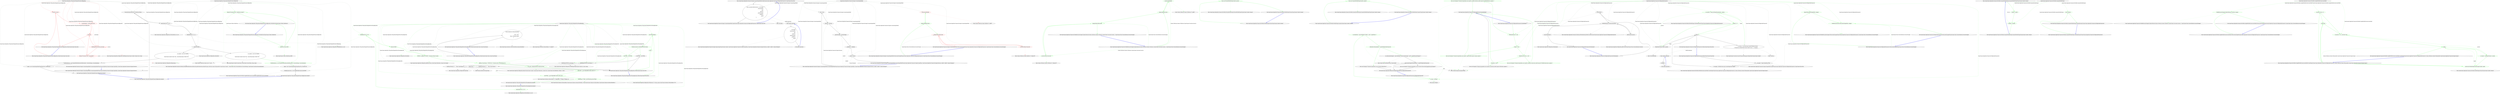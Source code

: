 digraph  {
n25 [label="QuantConnect.Algorithm.CSharp.BasicTemplateFrameworkAlgorithm", span=""];
n0 [label="Entry QuantConnect.Algorithm.CSharp.BasicTemplateFrameworkAlgorithm.Initialize()", span="34-34", cluster="QuantConnect.Algorithm.CSharp.BasicTemplateFrameworkAlgorithm.Initialize()"];
n1 [label="UniverseSettings.Resolution = Resolution.Minute", span="37-37", cluster="QuantConnect.Algorithm.CSharp.BasicTemplateFrameworkAlgorithm.Initialize()"];
n2 [label="SetStartDate(2013, 10, 07)", span="39-39", cluster="QuantConnect.Algorithm.CSharp.BasicTemplateFrameworkAlgorithm.Initialize()"];
n3 [label="SetEndDate(2013, 10, 11)", span="40-40", cluster="QuantConnect.Algorithm.CSharp.BasicTemplateFrameworkAlgorithm.Initialize()"];
n9 [label="Entry QuantConnect.Algorithm.QCAlgorithm.SetStartDate(int, int, int)", span="1093-1093", cluster="QuantConnect.Algorithm.QCAlgorithm.SetStartDate(int, int, int)"];
n4 [label="SetCash(100000)", span="41-41", cluster="QuantConnect.Algorithm.CSharp.BasicTemplateFrameworkAlgorithm.Initialize()"];
n10 [label="Entry QuantConnect.Algorithm.QCAlgorithm.SetEndDate(int, int, int)", span="1118-1118", cluster="QuantConnect.Algorithm.QCAlgorithm.SetEndDate(int, int, int)"];
n5 [label="var symbols = new List<Symbol>\r\n            {\r\n                QuantConnect.Symbol.Create(''SPY'', SecurityType.Equity, Market.USA)\r\n            }", span="47-50", cluster="QuantConnect.Algorithm.CSharp.BasicTemplateFrameworkAlgorithm.Initialize()"];
n11 [label="Entry QuantConnect.Algorithm.QCAlgorithm.SetCash(int)", span="1042-1042", cluster="QuantConnect.Algorithm.QCAlgorithm.SetCash(int)"];
n6 [label="PortfolioSelection = new ManualPortfolioSelectionModel(symbols, UniverseSettings, SecurityInitializer)", span="52-52", cluster="QuantConnect.Algorithm.CSharp.BasicTemplateFrameworkAlgorithm.Initialize()"];
n12 [label="Entry System.Collections.Generic.List<T>.List()", span="0-0", cluster="System.Collections.Generic.List<T>.List()"];
n13 [label="Entry QuantConnect.Symbol.Create(string, QuantConnect.SecurityType, string, string)", span="45-45", cluster="QuantConnect.Symbol.Create(string, QuantConnect.SecurityType, string, string)"];
n7 [label="Signal = new ConstantSignalModel(SignalType.Price, Direction.Up)", span="53-53", cluster="QuantConnect.Algorithm.CSharp.BasicTemplateFrameworkAlgorithm.Initialize()"];
n14 [label="Entry QuantConnect.Algorithm.Framework.Selection.ManualPortfolioSelectionModel.ManualPortfolioSelectionModel(System.Collections.Generic.IEnumerable<QuantConnect.Symbol>, QuantConnect.Data.UniverseSelection.UniverseSettings, QuantConnect.Securities.ISecurityInitializer)", span="50-50", cluster="QuantConnect.Algorithm.Framework.Selection.ManualPortfolioSelectionModel.ManualPortfolioSelectionModel(System.Collections.Generic.IEnumerable<QuantConnect.Symbol>, QuantConnect.Data.UniverseSelection.UniverseSettings, QuantConnect.Securities.ISecurityInitializer)"];
n8 [label="Exit QuantConnect.Algorithm.CSharp.BasicTemplateFrameworkAlgorithm.Initialize()", span="34-34", cluster="QuantConnect.Algorithm.CSharp.BasicTemplateFrameworkAlgorithm.Initialize()"];
n15 [label="Entry QuantConnect.Algorithm.Framework.Signals.ConstantSignalModel.ConstantSignalModel(QuantConnect.Algorithm.Framework.Signals.SignalType, QuantConnect.Algorithm.Framework.Signals.Direction)", span="41-41", cluster="QuantConnect.Algorithm.Framework.Signals.ConstantSignalModel.ConstantSignalModel(QuantConnect.Algorithm.Framework.Signals.SignalType, QuantConnect.Algorithm.Framework.Signals.Direction)"];
n16 [label="Entry QuantConnect.Algorithm.CSharp.BasicTemplateFrameworkAlgorithm.OnData(QuantConnect.Data.Slice)", span="60-60", cluster="QuantConnect.Algorithm.CSharp.BasicTemplateFrameworkAlgorithm.OnData(QuantConnect.Data.Slice)"];
n17 [label="!Portfolio.Invested", span="62-62", cluster="QuantConnect.Algorithm.CSharp.BasicTemplateFrameworkAlgorithm.OnData(QuantConnect.Data.Slice)", color=red, community=0];
n18 [label="var percentage = 1m/Securities.Count", span="64-64", cluster="QuantConnect.Algorithm.CSharp.BasicTemplateFrameworkAlgorithm.OnData(QuantConnect.Data.Slice)", color=red, community=0];
n22 [label="Exit QuantConnect.Algorithm.CSharp.BasicTemplateFrameworkAlgorithm.OnData(QuantConnect.Data.Slice)", span="60-60", cluster="QuantConnect.Algorithm.CSharp.BasicTemplateFrameworkAlgorithm.OnData(QuantConnect.Data.Slice)"];
n19 [label=Securities, span="65-65", cluster="QuantConnect.Algorithm.CSharp.BasicTemplateFrameworkAlgorithm.OnData(QuantConnect.Data.Slice)", color=red, community=0];
n20 [label="SetHoldings(security.Key, percentage)", span="67-67", cluster="QuantConnect.Algorithm.CSharp.BasicTemplateFrameworkAlgorithm.OnData(QuantConnect.Data.Slice)", color=red, community=0];
n21 [label="Debug($''Purchased Stock: {security.Key}'')", span="68-68", cluster="QuantConnect.Algorithm.CSharp.BasicTemplateFrameworkAlgorithm.OnData(QuantConnect.Data.Slice)", color=red, community=0];
n23 [label="Entry QuantConnect.Algorithm.QCAlgorithm.SetHoldings(QuantConnect.Symbol, decimal, bool, string)", span="876-876", cluster="QuantConnect.Algorithm.QCAlgorithm.SetHoldings(QuantConnect.Symbol, decimal, bool, string)"];
n24 [label="Entry QuantConnect.Algorithm.QCAlgorithm.Debug(string)", span="1659-1659", cluster="QuantConnect.Algorithm.QCAlgorithm.Debug(string)"];
d6 [label="PortfolioSelection = new ManualPortfolioSelectionModel(symbols, UniverseSettings, SecurityInitializer)", span="54-54", cluster="QuantConnect.Algorithm.CSharp.BasicTemplateFrameworkAlgorithm.Initialize()", color=green, community=0];
d24 [label="QuantConnect.Algorithm.CSharp.BasicTemplateFrameworkAlgorithm", span=""];
d5 [label="var symbols = new List<Symbol>\r\n            {\r\n                QuantConnect.Symbol.Create(''SPY'', SecurityType.Equity, Market.USA)\r\n            }", span="49-52", cluster="QuantConnect.Algorithm.CSharp.BasicTemplateFrameworkAlgorithm.Initialize()"];
d7 [label="Signal = new ConstantSignalModel(SignalType.Price, Direction.Up)", span="55-55", cluster="QuantConnect.Algorithm.CSharp.BasicTemplateFrameworkAlgorithm.Initialize()"];
d19 [label="orderEvent.Status.IsFill()", span="61-61", cluster="QuantConnect.Algorithm.CSharp.BasicTemplateFrameworkAlgorithm.OnOrderEvent(QuantConnect.Orders.OrderEvent)", color=green, community=0];
d18 [label="Entry QuantConnect.Algorithm.CSharp.BasicTemplateFrameworkAlgorithm.OnOrderEvent(QuantConnect.Orders.OrderEvent)", span="59-59", cluster="QuantConnect.Algorithm.CSharp.BasicTemplateFrameworkAlgorithm.OnOrderEvent(QuantConnect.Orders.OrderEvent)"];
d20 [label="Debug($''Purchased Stock: {orderEvent.Symbol}'')", span="63-63", cluster="QuantConnect.Algorithm.CSharp.BasicTemplateFrameworkAlgorithm.OnOrderEvent(QuantConnect.Orders.OrderEvent)", color=green, community=0];
d21 [label="Exit QuantConnect.Algorithm.CSharp.BasicTemplateFrameworkAlgorithm.OnOrderEvent(QuantConnect.Orders.OrderEvent)", span="59-59", cluster="QuantConnect.Algorithm.CSharp.BasicTemplateFrameworkAlgorithm.OnOrderEvent(QuantConnect.Orders.OrderEvent)"];
d22 [label="Entry QuantConnect.Orders.OrderStatus.IsFill()", span="50-50", cluster="QuantConnect.Orders.OrderStatus.IsFill()"];
d8 [label="PortfolioConstruction = new SimplePortfolioConstructionModel()", span="56-56", cluster="QuantConnect.Algorithm.CSharp.BasicTemplateFrameworkAlgorithm.Initialize()"];
d9 [label="Exit QuantConnect.Algorithm.CSharp.BasicTemplateFrameworkAlgorithm.Initialize()", span="36-36", cluster="QuantConnect.Algorithm.CSharp.BasicTemplateFrameworkAlgorithm.Initialize()"];
d17 [label="Entry QuantConnect.Algorithm.Framework.Portfolio.SimplePortfolioConstructionModel.SimplePortfolioConstructionModel()", span="28-28", cluster="QuantConnect.Algorithm.Framework.Portfolio.SimplePortfolioConstructionModel.SimplePortfolioConstructionModel()"];
m0_1 [label="Exit QuantConnect.Algorithm.Framework.Signals.ConstantSignalModel.ConstantSignalModel(QuantConnect.Algorithm.Framework.Signals.SignalType, QuantConnect.Algorithm.Framework.Signals.Direction)", span="41-41", cluster="QuantConnect.Algorithm.Framework.Signals.ConstantSignalModel.ConstantSignalModel(QuantConnect.Algorithm.Framework.Signals.SignalType, QuantConnect.Algorithm.Framework.Signals.Direction)", file="ConstantSignalModel.cs"];
m0_9 [label="Entry QuantConnect.Algorithm.Framework.Signals.ConstantSignalModel.Update(QuantConnect.Algorithm.Framework.QCAlgorithmFramework, QuantConnect.Data.Slice)", span="69-69", cluster="QuantConnect.Algorithm.Framework.Signals.ConstantSignalModel.Update(QuantConnect.Algorithm.Framework.QCAlgorithmFramework, QuantConnect.Data.Slice)", file="ConstantSignalModel.cs"];
m0_10 [label="return _securities.Select(security => new Signal(\r\n                security.Symbol,\r\n                _type,\r\n                _direction,\r\n                _percentChange,\r\n                _confidence,\r\n                _period\r\n            ));", span="71-78", cluster="QuantConnect.Algorithm.Framework.Signals.ConstantSignalModel.Update(QuantConnect.Algorithm.Framework.QCAlgorithmFramework, QuantConnect.Data.Slice)", file="ConstantSignalModel.cs"];
m0_11 [label="Exit QuantConnect.Algorithm.Framework.Signals.ConstantSignalModel.Update(QuantConnect.Algorithm.Framework.QCAlgorithmFramework, QuantConnect.Data.Slice)", span="69-69", cluster="QuantConnect.Algorithm.Framework.Signals.ConstantSignalModel.Update(QuantConnect.Algorithm.Framework.QCAlgorithmFramework, QuantConnect.Data.Slice)", file="ConstantSignalModel.cs"];
m0_2 [label="Entry QuantConnect.Algorithm.Framework.Signals.ConstantSignalModel.ConstantSignalModel(QuantConnect.Algorithm.Framework.Signals.SignalType, QuantConnect.Algorithm.Framework.Signals.Direction, double?, double?, System.TimeSpan?)", span="54-54", cluster="QuantConnect.Algorithm.Framework.Signals.ConstantSignalModel.ConstantSignalModel(QuantConnect.Algorithm.Framework.Signals.SignalType, QuantConnect.Algorithm.Framework.Signals.Direction, double?, double?, System.TimeSpan?)", file="ConstantSignalModel.cs"];
m0_3 [label="_type = type", span="56-56", cluster="QuantConnect.Algorithm.Framework.Signals.ConstantSignalModel.ConstantSignalModel(QuantConnect.Algorithm.Framework.Signals.SignalType, QuantConnect.Algorithm.Framework.Signals.Direction, double?, double?, System.TimeSpan?)", file="ConstantSignalModel.cs"];
m0_4 [label="_direction = direction", span="57-57", cluster="QuantConnect.Algorithm.Framework.Signals.ConstantSignalModel.ConstantSignalModel(QuantConnect.Algorithm.Framework.Signals.SignalType, QuantConnect.Algorithm.Framework.Signals.Direction, double?, double?, System.TimeSpan?)", file="ConstantSignalModel.cs"];
m0_5 [label="_percentChange = percentChange", span="58-58", cluster="QuantConnect.Algorithm.Framework.Signals.ConstantSignalModel.ConstantSignalModel(QuantConnect.Algorithm.Framework.Signals.SignalType, QuantConnect.Algorithm.Framework.Signals.Direction, double?, double?, System.TimeSpan?)", file="ConstantSignalModel.cs"];
m0_6 [label="_confidence = confidence", span="59-59", cluster="QuantConnect.Algorithm.Framework.Signals.ConstantSignalModel.ConstantSignalModel(QuantConnect.Algorithm.Framework.Signals.SignalType, QuantConnect.Algorithm.Framework.Signals.Direction, double?, double?, System.TimeSpan?)", file="ConstantSignalModel.cs"];
m0_7 [label="_period = period", span="60-60", cluster="QuantConnect.Algorithm.Framework.Signals.ConstantSignalModel.ConstantSignalModel(QuantConnect.Algorithm.Framework.Signals.SignalType, QuantConnect.Algorithm.Framework.Signals.Direction, double?, double?, System.TimeSpan?)", file="ConstantSignalModel.cs"];
m0_8 [label="Exit QuantConnect.Algorithm.Framework.Signals.ConstantSignalModel.ConstantSignalModel(QuantConnect.Algorithm.Framework.Signals.SignalType, QuantConnect.Algorithm.Framework.Signals.Direction, double?, double?, System.TimeSpan?)", span="54-54", cluster="QuantConnect.Algorithm.Framework.Signals.ConstantSignalModel.ConstantSignalModel(QuantConnect.Algorithm.Framework.Signals.SignalType, QuantConnect.Algorithm.Framework.Signals.Direction, double?, double?, System.TimeSpan?)", file="ConstantSignalModel.cs"];
m0_24 [label="Entry System.Collections.Generic.HashSet<T>.Remove(T)", span="0-0", cluster="System.Collections.Generic.HashSet<T>.Remove(T)", file="ConstantSignalModel.cs"];
m0_12 [label="Entry Unk.Select", span="", cluster="Unk.Select", file="ConstantSignalModel.cs"];
m0_16 [label="Entry QuantConnect.Algorithm.Framework.Signals.Signal.Signal(QuantConnect.Symbol, QuantConnect.Algorithm.Framework.Signals.SignalType, QuantConnect.Algorithm.Framework.Signals.Direction, double?, double?, System.TimeSpan?)", span="63-63", cluster="QuantConnect.Algorithm.Framework.Signals.Signal.Signal(QuantConnect.Symbol, QuantConnect.Algorithm.Framework.Signals.SignalType, QuantConnect.Algorithm.Framework.Signals.Direction, double?, double?, System.TimeSpan?)", file="ConstantSignalModel.cs"];
m0_23 [label="Entry System.Collections.Generic.HashSet<T>.Add(T)", span="0-0", cluster="System.Collections.Generic.HashSet<T>.Add(T)", file="ConstantSignalModel.cs"];
m0_17 [label="Entry QuantConnect.Algorithm.Framework.Signals.ConstantSignalModel.OnSecuritiesChanged(QuantConnect.Algorithm.Framework.QCAlgorithmFramework, QuantConnect.Data.UniverseSelection.SecurityChanges)", span="86-86", cluster="QuantConnect.Algorithm.Framework.Signals.ConstantSignalModel.OnSecuritiesChanged(QuantConnect.Algorithm.Framework.QCAlgorithmFramework, QuantConnect.Data.UniverseSelection.SecurityChanges)", file="ConstantSignalModel.cs"];
m0_18 [label="changes.AddedSecurities", span="88-88", cluster="QuantConnect.Algorithm.Framework.Signals.ConstantSignalModel.OnSecuritiesChanged(QuantConnect.Algorithm.Framework.QCAlgorithmFramework, QuantConnect.Data.UniverseSelection.SecurityChanges)", color=green, community=0, file="ConstantSignalModel.cs"];
m0_20 [label="changes.RemovedSecurities", span="92-92", cluster="QuantConnect.Algorithm.Framework.Signals.ConstantSignalModel.OnSecuritiesChanged(QuantConnect.Algorithm.Framework.QCAlgorithmFramework, QuantConnect.Data.UniverseSelection.SecurityChanges)", color=red, community=0, file="ConstantSignalModel.cs"];
m0_19 [label="_securities.Add(added)", span="90-90", cluster="QuantConnect.Algorithm.Framework.Signals.ConstantSignalModel.OnSecuritiesChanged(QuantConnect.Algorithm.Framework.QCAlgorithmFramework, QuantConnect.Data.UniverseSelection.SecurityChanges)", color=red, community=0, file="ConstantSignalModel.cs"];
m0_21 [label="_securities.Remove(removed)", span="94-94", cluster="QuantConnect.Algorithm.Framework.Signals.ConstantSignalModel.OnSecuritiesChanged(QuantConnect.Algorithm.Framework.QCAlgorithmFramework, QuantConnect.Data.UniverseSelection.SecurityChanges)", color=red, community=0, file="ConstantSignalModel.cs"];
m0_22 [label="Exit QuantConnect.Algorithm.Framework.Signals.ConstantSignalModel.OnSecuritiesChanged(QuantConnect.Algorithm.Framework.QCAlgorithmFramework, QuantConnect.Data.UniverseSelection.SecurityChanges)", span="86-86", cluster="QuantConnect.Algorithm.Framework.Signals.ConstantSignalModel.OnSecuritiesChanged(QuantConnect.Algorithm.Framework.QCAlgorithmFramework, QuantConnect.Data.UniverseSelection.SecurityChanges)", file="ConstantSignalModel.cs"];
m0_13 [label="Entry lambda expression", span="71-78", cluster="lambda expression", file="ConstantSignalModel.cs"];
m0_14 [label="new Signal(\r\n                security.Symbol,\r\n                _type,\r\n                _direction,\r\n                _percentChange,\r\n                _confidence,\r\n                _period\r\n            )", span="71-78", cluster="lambda expression", file="ConstantSignalModel.cs"];
m0_15 [label="Exit lambda expression", span="71-78", cluster="lambda expression", file="ConstantSignalModel.cs"];
m0_25 [label="QuantConnect.Algorithm.Framework.Signals.ConstantSignalModel", span="", file="ConstantSignalModel.cs"];
m5_6 [label="Entry System.Collections.Generic.ICollection<T>.Add(T)", span="0-0", cluster="System.Collections.Generic.ICollection<T>.Add(T)", file="NotifiedSecurityChanged.cs"];
m5_7 [label="Entry System.Collections.Generic.ICollection<T>.Remove(T)", span="0-0", cluster="System.Collections.Generic.ICollection<T>.Remove(T)", file="NotifiedSecurityChanged.cs"];
m5_0 [label="Entry QuantConnect.Algorithm.Framework.NotifiedSecurityChanged.UpdateCollection(System.Collections.Generic.ICollection<QuantConnect.Securities.Security>, QuantConnect.Data.UniverseSelection.SecurityChanges)", span="31-31", cluster="QuantConnect.Algorithm.Framework.NotifiedSecurityChanged.UpdateCollection(System.Collections.Generic.ICollection<QuantConnect.Securities.Security>, QuantConnect.Data.UniverseSelection.SecurityChanges)", file="NotifiedSecurityChanged.cs"];
m5_1 [label="changes.AddedSecurities", span="33-33", cluster="QuantConnect.Algorithm.Framework.NotifiedSecurityChanged.UpdateCollection(System.Collections.Generic.ICollection<QuantConnect.Securities.Security>, QuantConnect.Data.UniverseSelection.SecurityChanges)", color=green, community=0, file="NotifiedSecurityChanged.cs"];
m5_2 [label="securities.Add(added)", span="35-35", cluster="QuantConnect.Algorithm.Framework.NotifiedSecurityChanged.UpdateCollection(System.Collections.Generic.ICollection<QuantConnect.Securities.Security>, QuantConnect.Data.UniverseSelection.SecurityChanges)", color=green, community=0, file="NotifiedSecurityChanged.cs"];
m5_3 [label="changes.RemovedSecurities", span="37-37", cluster="QuantConnect.Algorithm.Framework.NotifiedSecurityChanged.UpdateCollection(System.Collections.Generic.ICollection<QuantConnect.Securities.Security>, QuantConnect.Data.UniverseSelection.SecurityChanges)", color=green, community=0, file="NotifiedSecurityChanged.cs"];
m5_4 [label="securities.Remove(removed)", span="39-39", cluster="QuantConnect.Algorithm.Framework.NotifiedSecurityChanged.UpdateCollection(System.Collections.Generic.ICollection<QuantConnect.Securities.Security>, QuantConnect.Data.UniverseSelection.SecurityChanges)", color=green, community=0, file="NotifiedSecurityChanged.cs"];
m5_5 [label="Exit QuantConnect.Algorithm.Framework.NotifiedSecurityChanged.UpdateCollection(System.Collections.Generic.ICollection<QuantConnect.Securities.Security>, QuantConnect.Data.UniverseSelection.SecurityChanges)", span="31-31", cluster="QuantConnect.Algorithm.Framework.NotifiedSecurityChanged.UpdateCollection(System.Collections.Generic.ICollection<QuantConnect.Securities.Security>, QuantConnect.Data.UniverseSelection.SecurityChanges)", file="NotifiedSecurityChanged.cs"];
m6_17 [label="Entry QuantConnect.Indicators.IndicatorBase<T>.WeightedBy<T, TWeight>(TWeight, int)", span="71-71", cluster="QuantConnect.Indicators.IndicatorBase<T>.WeightedBy<T, TWeight>(TWeight, int)", file="PercentPortfolioTarget.cs"];
m6_0 [label="Entry QuantConnect.Algorithm.CSharp.BasicTemplateFxcmVolumeAlgorithm.Initialize()", span="40-40", cluster="QuantConnect.Algorithm.CSharp.BasicTemplateFxcmVolumeAlgorithm.Initialize()", file="PercentPortfolioTarget.cs"];
m6_1 [label="SetStartDate(2015, 02, 01)", span="42-42", cluster="QuantConnect.Algorithm.CSharp.BasicTemplateFxcmVolumeAlgorithm.Initialize()", color=green, community=0, file="PercentPortfolioTarget.cs"];
m6_2 [label="SetEndDate(2015, 03, 01)", span="43-43", cluster="QuantConnect.Algorithm.CSharp.BasicTemplateFxcmVolumeAlgorithm.Initialize()", color=green, community=0, file="PercentPortfolioTarget.cs"];
m6_3 [label="SetCash(100000)", span="44-44", cluster="QuantConnect.Algorithm.CSharp.BasicTemplateFxcmVolumeAlgorithm.Initialize()", color=green, community=0, file="PercentPortfolioTarget.cs"];
m6_4 [label="EURUSD = AddForex(''EURUSD'', Resolution.Minute).Symbol", span="47-47", cluster="QuantConnect.Algorithm.CSharp.BasicTemplateFxcmVolumeAlgorithm.Initialize()", color=green, community=0, file="PercentPortfolioTarget.cs"];
m6_5 [label="AddData<FxcmVolume>(''EURUSD_Vol'', Resolution.Hour, DateTimeZone.Utc)", span="49-49", cluster="QuantConnect.Algorithm.CSharp.BasicTemplateFxcmVolumeAlgorithm.Initialize()", color=green, community=0, file="PercentPortfolioTarget.cs"];
m6_6 [label="var _price = Identity(EURUSD, Resolution.Hour)", span="50-50", cluster="QuantConnect.Algorithm.CSharp.BasicTemplateFxcmVolumeAlgorithm.Initialize()", color=green, community=0, file="PercentPortfolioTarget.cs"];
m6_7 [label="fastVWMA = _price.WeightedBy(volume, period: 15)", span="51-51", cluster="QuantConnect.Algorithm.CSharp.BasicTemplateFxcmVolumeAlgorithm.Initialize()", color=green, community=0, file="PercentPortfolioTarget.cs"];
m6_8 [label="slowVWMA = _price.WeightedBy(volume, period: 300)", span="52-52", cluster="QuantConnect.Algorithm.CSharp.BasicTemplateFxcmVolumeAlgorithm.Initialize()", color=green, community=0, file="PercentPortfolioTarget.cs"];
m6_9 [label="PlotIndicator(''VWMA'', fastVWMA.Minus(slowVWMA))", span="53-53", cluster="QuantConnect.Algorithm.CSharp.BasicTemplateFxcmVolumeAlgorithm.Initialize()", color=green, community=0, file="PercentPortfolioTarget.cs"];
m6_10 [label="Exit QuantConnect.Algorithm.CSharp.BasicTemplateFxcmVolumeAlgorithm.Initialize()", span="40-40", cluster="QuantConnect.Algorithm.CSharp.BasicTemplateFxcmVolumeAlgorithm.Initialize()", file="PercentPortfolioTarget.cs"];
m6_20 [label="Entry QuantConnect.Algorithm.CSharp.BasicTemplateFxcmVolumeAlgorithm.OnData(QuantConnect.Data.Slice)", span="60-60", cluster="QuantConnect.Algorithm.CSharp.BasicTemplateFxcmVolumeAlgorithm.OnData(QuantConnect.Data.Slice)", file="PercentPortfolioTarget.cs"];
m6_21 [label="!slowVWMA.IsReady", span="62-62", cluster="QuantConnect.Algorithm.CSharp.BasicTemplateFxcmVolumeAlgorithm.OnData(QuantConnect.Data.Slice)", color=green, community=0, file="PercentPortfolioTarget.cs"];
m6_22 [label="return;", span="62-62", cluster="QuantConnect.Algorithm.CSharp.BasicTemplateFxcmVolumeAlgorithm.OnData(QuantConnect.Data.Slice)", color=green, community=0, file="PercentPortfolioTarget.cs"];
m6_23 [label="!Portfolio.Invested || Portfolio[EURUSD].IsShort", span="63-63", cluster="QuantConnect.Algorithm.CSharp.BasicTemplateFxcmVolumeAlgorithm.OnData(QuantConnect.Data.Slice)", color=green, community=0, file="PercentPortfolioTarget.cs"];
m6_24 [label="fastVWMA > slowVWMA", span="65-65", cluster="QuantConnect.Algorithm.CSharp.BasicTemplateFxcmVolumeAlgorithm.OnData(QuantConnect.Data.Slice)", color=green, community=0, file="PercentPortfolioTarget.cs"];
m6_27 [label="fastVWMA < slowVWMA", span="73-73", cluster="QuantConnect.Algorithm.CSharp.BasicTemplateFxcmVolumeAlgorithm.OnData(QuantConnect.Data.Slice)", file="PercentPortfolioTarget.cs"];
m6_25 [label="SetHoldings(EURUSD, percentage: 1)", span="67-67", cluster="QuantConnect.Algorithm.CSharp.BasicTemplateFxcmVolumeAlgorithm.OnData(QuantConnect.Data.Slice)", file="PercentPortfolioTarget.cs"];
m6_26 [label="Log(Time.ToString(''g'') + '' Take a Long Position.'')", span="68-68", cluster="QuantConnect.Algorithm.CSharp.BasicTemplateFxcmVolumeAlgorithm.OnData(QuantConnect.Data.Slice)", file="PercentPortfolioTarget.cs"];
m6_28 [label="SetHoldings(EURUSD, percentage: -1)", span="75-75", cluster="QuantConnect.Algorithm.CSharp.BasicTemplateFxcmVolumeAlgorithm.OnData(QuantConnect.Data.Slice)", file="PercentPortfolioTarget.cs"];
m6_29 [label="Log(Time.ToString(''g'') + '' Take a Short Position.'')", span="76-76", cluster="QuantConnect.Algorithm.CSharp.BasicTemplateFxcmVolumeAlgorithm.OnData(QuantConnect.Data.Slice)", file="PercentPortfolioTarget.cs"];
m6_30 [label="Exit QuantConnect.Algorithm.CSharp.BasicTemplateFxcmVolumeAlgorithm.OnData(QuantConnect.Data.Slice)", span="60-60", cluster="QuantConnect.Algorithm.CSharp.BasicTemplateFxcmVolumeAlgorithm.OnData(QuantConnect.Data.Slice)", file="PercentPortfolioTarget.cs"];
m6_16 [label="Entry QuantConnect.Algorithm.QCAlgorithm.Identity(QuantConnect.Symbol, QuantConnect.Resolution, System.Func<QuantConnect.Data.IBaseData, decimal>, string)", span="493-493", cluster="QuantConnect.Algorithm.QCAlgorithm.Identity(QuantConnect.Symbol, QuantConnect.Resolution, System.Func<QuantConnect.Data.IBaseData, decimal>, string)", file="PercentPortfolioTarget.cs"];
m6_18 [label="Entry QuantConnect.Indicators.IndicatorBase<QuantConnect.Indicators.IndicatorDataPoint>.Minus(QuantConnect.Indicators.IndicatorBase<QuantConnect.Indicators.IndicatorDataPoint>)", span="170-170", cluster="QuantConnect.Indicators.IndicatorBase<QuantConnect.Indicators.IndicatorDataPoint>.Minus(QuantConnect.Indicators.IndicatorBase<QuantConnect.Indicators.IndicatorDataPoint>)", file="PercentPortfolioTarget.cs"];
m6_37 [label="Entry QuantConnect.Indicators.IndicatorDataPoint.IndicatorDataPoint()", span="29-29", cluster="QuantConnect.Indicators.IndicatorDataPoint.IndicatorDataPoint()", file="PercentPortfolioTarget.cs"];
m6_33 [label="Entry QuantConnect.Algorithm.QCAlgorithm.Log(string)", span="1672-1672", cluster="QuantConnect.Algorithm.QCAlgorithm.Log(string)", file="PercentPortfolioTarget.cs"];
m6_38 [label="Entry QuantConnect.Indicators.IndicatorBase<T>.Update(T)", span="74-74", cluster="QuantConnect.Indicators.IndicatorBase<T>.Update(T)", file="PercentPortfolioTarget.cs"];
m6_19 [label="Entry QuantConnect.Algorithm.QCAlgorithm.PlotIndicator<T>(string, params QuantConnect.Indicators.IndicatorBase<T>[])", span="230-230", cluster="QuantConnect.Algorithm.QCAlgorithm.PlotIndicator<T>(string, params QuantConnect.Indicators.IndicatorBase<T>[])", file="PercentPortfolioTarget.cs"];
m6_32 [label="Entry System.DateTime.ToString(string)", span="0-0", cluster="System.DateTime.ToString(string)", file="PercentPortfolioTarget.cs"];
m6_14 [label="Entry QuantConnect.Algorithm.QCAlgorithm.AddForex(string, QuantConnect.Resolution, string, bool, decimal)", span="1518-1518", cluster="QuantConnect.Algorithm.QCAlgorithm.AddForex(string, QuantConnect.Resolution, string, bool, decimal)", file="PercentPortfolioTarget.cs"];
m6_34 [label="Entry QuantConnect.Algorithm.CSharp.BasicTemplateFxcmVolumeAlgorithm.OnData(QuantConnect.Data.Custom.FxcmVolume)", span="81-81", cluster="QuantConnect.Algorithm.CSharp.BasicTemplateFxcmVolumeAlgorithm.OnData(QuantConnect.Data.Custom.FxcmVolume)", file="PercentPortfolioTarget.cs"];
m6_35 [label="volume.Update(new IndicatorDataPoint\r\n            {\r\n                Time = Time,\r\n                Value = fxVolume.Volume\r\n            })", span="83-87", cluster="QuantConnect.Algorithm.CSharp.BasicTemplateFxcmVolumeAlgorithm.OnData(QuantConnect.Data.Custom.FxcmVolume)", file="PercentPortfolioTarget.cs"];
m6_36 [label="Exit QuantConnect.Algorithm.CSharp.BasicTemplateFxcmVolumeAlgorithm.OnData(QuantConnect.Data.Custom.FxcmVolume)", span="81-81", cluster="QuantConnect.Algorithm.CSharp.BasicTemplateFxcmVolumeAlgorithm.OnData(QuantConnect.Data.Custom.FxcmVolume)", file="PercentPortfolioTarget.cs"];
m6_11 [label="Entry QuantConnect.Algorithm.QCAlgorithm.SetStartDate(int, int, int)", span="1093-1093", cluster="QuantConnect.Algorithm.QCAlgorithm.SetStartDate(int, int, int)", file="PercentPortfolioTarget.cs"];
m6_15 [label="Entry Unk.>", span="", cluster="Unk.>", file="PercentPortfolioTarget.cs"];
m6_13 [label="Entry QuantConnect.Algorithm.QCAlgorithm.SetCash(int)", span="1042-1042", cluster="QuantConnect.Algorithm.QCAlgorithm.SetCash(int)", file="PercentPortfolioTarget.cs"];
m6_31 [label="Entry QuantConnect.Algorithm.QCAlgorithm.SetHoldings(QuantConnect.Symbol, int, bool, string)", span="861-861", cluster="QuantConnect.Algorithm.QCAlgorithm.SetHoldings(QuantConnect.Symbol, int, bool, string)", file="PercentPortfolioTarget.cs"];
m6_39 [label="QuantConnect.Algorithm.CSharp.BasicTemplateFxcmVolumeAlgorithm", span="", file="PercentPortfolioTarget.cs"];
m7_3 [label="Entry QuantConnect.Algorithm.Framework.Portfolio.PercentPortfolioTarget.PercentPortfolioTarget(QuantConnect.Symbol, decimal)", span="39-39", cluster="QuantConnect.Algorithm.Framework.Portfolio.PercentPortfolioTarget.PercentPortfolioTarget(QuantConnect.Symbol, decimal)", file="PortfolioTarget.cs"];
m7_7 [label="Entry QuantConnect.Algorithm.Framework.Portfolio.QuantityPortfolioTarget.QuantityPortfolioTarget(QuantConnect.Symbol, decimal)", span="38-38", cluster="QuantConnect.Algorithm.Framework.Portfolio.QuantityPortfolioTarget.QuantityPortfolioTarget(QuantConnect.Symbol, decimal)", file="PortfolioTarget.cs"];
m7_0 [label="Entry QuantConnect.Algorithm.Framework.Portfolio.PortfolioTarget.Percent(QuantConnect.Symbol, decimal)", span="28-28", cluster="QuantConnect.Algorithm.Framework.Portfolio.PortfolioTarget.Percent(QuantConnect.Symbol, decimal)", file="PortfolioTarget.cs"];
m7_1 [label="return new PercentPortfolioTarget(symbol, percent);", span="30-30", cluster="QuantConnect.Algorithm.Framework.Portfolio.PortfolioTarget.Percent(QuantConnect.Symbol, decimal)", color=green, community=0, file="PortfolioTarget.cs"];
m7_2 [label="Exit QuantConnect.Algorithm.Framework.Portfolio.PortfolioTarget.Percent(QuantConnect.Symbol, decimal)", span="28-28", cluster="QuantConnect.Algorithm.Framework.Portfolio.PortfolioTarget.Percent(QuantConnect.Symbol, decimal)", file="PortfolioTarget.cs"];
m7_4 [label="Entry QuantConnect.Algorithm.Framework.Portfolio.PortfolioTarget.Quantity(QuantConnect.Symbol, decimal)", span="39-39", cluster="QuantConnect.Algorithm.Framework.Portfolio.PortfolioTarget.Quantity(QuantConnect.Symbol, decimal)", file="PortfolioTarget.cs"];
m7_5 [label="return new QuantityPortfolioTarget(symbol, quantity);", span="41-41", cluster="QuantConnect.Algorithm.Framework.Portfolio.PortfolioTarget.Quantity(QuantConnect.Symbol, decimal)", color=green, community=0, file="PortfolioTarget.cs"];
m7_6 [label="Exit QuantConnect.Algorithm.Framework.Portfolio.PortfolioTarget.Quantity(QuantConnect.Symbol, decimal)", span="39-39", cluster="QuantConnect.Algorithm.Framework.Portfolio.PortfolioTarget.Quantity(QuantConnect.Symbol, decimal)", file="PortfolioTarget.cs"];
m8_10 [label="Entry System.Type.GetMethod(string, System.Type[])", span="0-0", cluster="System.Type.GetMethod(string, System.Type[])", file="QCAlgorithmFramework.cs"];
m8_12 [label="Entry QuantConnect.Algorithm.Framework.QCAlgorithmFramework.PostInitialize()", span="57-57", cluster="QuantConnect.Algorithm.Framework.QCAlgorithmFramework.PostInitialize()", file="QCAlgorithmFramework.cs"];
m8_13 [label="CheckModels()", span="59-59", cluster="QuantConnect.Algorithm.Framework.QCAlgorithmFramework.PostInitialize()", file="QCAlgorithmFramework.cs"];
m8_14 [label="PortfolioSelection.CreateUniverses(this)", span="61-61", cluster="QuantConnect.Algorithm.Framework.QCAlgorithmFramework.PostInitialize()", file="QCAlgorithmFramework.cs"];
m8_15 [label="AddUniverse(universe)", span="63-63", cluster="QuantConnect.Algorithm.Framework.QCAlgorithmFramework.PostInitialize()", file="QCAlgorithmFramework.cs"];
m8_16 [label="base.PostInitialize()", span="66-66", cluster="QuantConnect.Algorithm.Framework.QCAlgorithmFramework.PostInitialize()", file="QCAlgorithmFramework.cs"];
m8_17 [label="Exit QuantConnect.Algorithm.Framework.QCAlgorithmFramework.PostInitialize()", span="57-57", cluster="QuantConnect.Algorithm.Framework.QCAlgorithmFramework.PostInitialize()", file="QCAlgorithmFramework.cs"];
m8_35 [label="Entry QuantConnect.Algorithm.Framework.Portfolio.IPortfolioTarget.GetTargetQuantity(QuantConnect.Algorithm.Framework.QCAlgorithmFramework)", span="33-33", cluster="QuantConnect.Algorithm.Framework.Portfolio.IPortfolioTarget.GetTargetQuantity(QuantConnect.Algorithm.Framework.QCAlgorithmFramework)", file="QCAlgorithmFramework.cs"];
m8_33 [label="Entry QuantConnect.Securities.SecurityTransactionManager.GetOpenOrders(QuantConnect.Symbol)", span="254-254", cluster="QuantConnect.Securities.SecurityTransactionManager.GetOpenOrders(QuantConnect.Symbol)", file="QCAlgorithmFramework.cs"];
m8_18 [label="Entry QuantConnect.Algorithm.Framework.QCAlgorithmFramework.CheckModels()", span="91-91", cluster="QuantConnect.Algorithm.Framework.QCAlgorithmFramework.CheckModels()", file="QCAlgorithmFramework.cs"];
m8_45 [label="PortfolioSelection == null", span="93-93", cluster="QuantConnect.Algorithm.Framework.QCAlgorithmFramework.CheckModels()", color=green, community=0, file="QCAlgorithmFramework.cs"];
m8_46 [label="throw new Exception(''Framework algorithms must specify a portfolio selection model using the 'PortfolioSelection' property.'');", span="95-95", cluster="QuantConnect.Algorithm.Framework.QCAlgorithmFramework.CheckModels()", color=green, community=0, file="QCAlgorithmFramework.cs"];
m8_47 [label="Signal == null", span="97-97", cluster="QuantConnect.Algorithm.Framework.QCAlgorithmFramework.CheckModels()", color=green, community=0, file="QCAlgorithmFramework.cs"];
m8_48 [label="throw new Exception(''Framework algorithms must specify a signal model using the 'Signal' property.'');", span="99-99", cluster="QuantConnect.Algorithm.Framework.QCAlgorithmFramework.CheckModels()", color=green, community=0, file="QCAlgorithmFramework.cs"];
m8_49 [label="PortfolioConstruction == null", span="101-101", cluster="QuantConnect.Algorithm.Framework.QCAlgorithmFramework.CheckModels()", color=green, community=0, file="QCAlgorithmFramework.cs"];
m8_50 [label="throw new Exception(''Framework algorithms must specify a portfolio construction model using the 'PortfolioConstruction' property'');", span="103-103", cluster="QuantConnect.Algorithm.Framework.QCAlgorithmFramework.CheckModels()", color=green, community=0, file="QCAlgorithmFramework.cs"];
m8_51 [label="Execution == null", span="105-105", cluster="QuantConnect.Algorithm.Framework.QCAlgorithmFramework.CheckModels()", color=green, community=0, file="QCAlgorithmFramework.cs"];
m8_52 [label="throw new Exception(''Framework algorithms must specify an execution model using the 'Execution' property.'');", span="107-107", cluster="QuantConnect.Algorithm.Framework.QCAlgorithmFramework.CheckModels()", file="QCAlgorithmFramework.cs"];
m8_53 [label="Exit QuantConnect.Algorithm.Framework.QCAlgorithmFramework.CheckModels()", span="91-91", cluster="QuantConnect.Algorithm.Framework.QCAlgorithmFramework.CheckModels()", file="QCAlgorithmFramework.cs"];
m8_11 [label="Entry System.Exception.Exception(string)", span="0-0", cluster="System.Exception.Exception(string)", file="QCAlgorithmFramework.cs"];
m8_31 [label="Entry QuantConnect.Algorithm.Framework.Signals.ISignalModel.Update(QuantConnect.Algorithm.Framework.QCAlgorithmFramework, QuantConnect.Data.Slice)", span="32-32", cluster="QuantConnect.Algorithm.Framework.Signals.ISignalModel.Update(QuantConnect.Algorithm.Framework.QCAlgorithmFramework, QuantConnect.Data.Slice)", file="QCAlgorithmFramework.cs"];
m8_0 [label="Entry QuantConnect.Algorithm.Framework.QCAlgorithmFramework.QCAlgorithmFramework()", span="42-42", cluster="QuantConnect.Algorithm.Framework.QCAlgorithmFramework.QCAlgorithmFramework()", file="QCAlgorithmFramework.cs"];
m8_1 [label="var type = GetType()", span="44-44", cluster="QuantConnect.Algorithm.Framework.QCAlgorithmFramework.QCAlgorithmFramework()", color=green, community=0, file="QCAlgorithmFramework.cs"];
m8_2 [label="var onDataSlice = type.GetMethod(''OnData'', new[] { typeof(Slice) })", span="45-45", cluster="QuantConnect.Algorithm.Framework.QCAlgorithmFramework.QCAlgorithmFramework()", color=green, community=0, file="QCAlgorithmFramework.cs"];
m8_5 [label="var onSecuritiesChanged = type.GetMethod(''OnSecuritiesChanged'', new[] { typeof(SecurityChanges) })", span="50-50", cluster="QuantConnect.Algorithm.Framework.QCAlgorithmFramework.QCAlgorithmFramework()", file="QCAlgorithmFramework.cs"];
m8_3 [label="onDataSlice.DeclaringType != typeof(QCAlgorithmFramework)", span="46-46", cluster="QuantConnect.Algorithm.Framework.QCAlgorithmFramework.QCAlgorithmFramework()", color=green, community=0, file="QCAlgorithmFramework.cs"];
m8_4 [label="throw new Exception(''Framework algorithms can not override OnData(Slice)'');", span="48-48", cluster="QuantConnect.Algorithm.Framework.QCAlgorithmFramework.QCAlgorithmFramework()", file="QCAlgorithmFramework.cs"];
m8_6 [label="onSecuritiesChanged.DeclaringType != typeof(QCAlgorithmFramework)", span="51-51", cluster="QuantConnect.Algorithm.Framework.QCAlgorithmFramework.QCAlgorithmFramework()", file="QCAlgorithmFramework.cs"];
m8_7 [label="throw new Exception(''Framework algorithms can not override OnSecuritiesChanged(SecurityChanges)'');", span="53-53", cluster="QuantConnect.Algorithm.Framework.QCAlgorithmFramework.QCAlgorithmFramework()", file="QCAlgorithmFramework.cs"];
m8_8 [label="Exit QuantConnect.Algorithm.Framework.QCAlgorithmFramework.QCAlgorithmFramework()", span="42-42", cluster="QuantConnect.Algorithm.Framework.QCAlgorithmFramework.QCAlgorithmFramework()", file="QCAlgorithmFramework.cs"];
m8_44 [label="Entry QuantConnect.Algorithm.Framework.INotifiedSecuritiesChanged.OnSecuritiesChanged(QuantConnect.Algorithm.Framework.QCAlgorithmFramework, QuantConnect.Data.UniverseSelection.SecurityChanges)", span="29-29", cluster="QuantConnect.Algorithm.Framework.INotifiedSecuritiesChanged.OnSecuritiesChanged(QuantConnect.Algorithm.Framework.QCAlgorithmFramework, QuantConnect.Data.UniverseSelection.SecurityChanges)", file="QCAlgorithmFramework.cs"];
m8_36 [label="Entry Unk.MarketOrder", span="", cluster="Unk.MarketOrder", file="QCAlgorithmFramework.cs"];
m8_20 [label="Entry QuantConnect.Algorithm.QCAlgorithm.AddUniverse(QuantConnect.Data.UniverseSelection.Universe)", span="59-59", cluster="QuantConnect.Algorithm.QCAlgorithm.AddUniverse(QuantConnect.Data.UniverseSelection.Universe)", file="QCAlgorithmFramework.cs"];
m8_32 [label="Entry QuantConnect.Algorithm.Framework.Portfolio.IPortfolioConstructionModel.CreateTargets(QuantConnect.Algorithm.Framework.QCAlgorithmFramework, System.Collections.Generic.IEnumerable<QuantConnect.Algorithm.Framework.Signals.Signal>)", span="31-31", cluster="QuantConnect.Algorithm.Framework.Portfolio.IPortfolioConstructionModel.CreateTargets(QuantConnect.Algorithm.Framework.QCAlgorithmFramework, System.Collections.Generic.IEnumerable<QuantConnect.Algorithm.Framework.Signals.Signal>)", file="QCAlgorithmFramework.cs"];
m8_9 [label="Entry object.GetType()", span="0-0", cluster="object.GetType()", file="QCAlgorithmFramework.cs"];
m8_19 [label="Entry QuantConnect.Algorithm.Framework.Selection.IPortfolioSelectionModel.CreateUniverses(QuantConnect.Algorithm.Framework.QCAlgorithmFramework)", span="31-31", cluster="QuantConnect.Algorithm.Framework.Selection.IPortfolioSelectionModel.CreateUniverses(QuantConnect.Algorithm.Framework.QCAlgorithmFramework)", file="QCAlgorithmFramework.cs"];
m8_40 [label="Entry QuantConnect.Algorithm.Framework.QCAlgorithmFramework.OnSecuritiesChanged(QuantConnect.Data.UniverseSelection.SecurityChanges)", span="85-85", cluster="QuantConnect.Algorithm.Framework.QCAlgorithmFramework.OnSecuritiesChanged(QuantConnect.Data.UniverseSelection.SecurityChanges)", file="QCAlgorithmFramework.cs"];
m8_41 [label="Signal.OnSecuritiesChanged(this, changes)", span="87-87", cluster="QuantConnect.Algorithm.Framework.QCAlgorithmFramework.OnSecuritiesChanged(QuantConnect.Data.UniverseSelection.SecurityChanges)", color=green, community=0, file="QCAlgorithmFramework.cs"];
m8_42 [label="PortfolioConstruction.OnSecuritiesChanged(this, changes)", span="88-88", cluster="QuantConnect.Algorithm.Framework.QCAlgorithmFramework.OnSecuritiesChanged(QuantConnect.Data.UniverseSelection.SecurityChanges)", color=green, community=0, file="QCAlgorithmFramework.cs"];
m8_43 [label="Exit QuantConnect.Algorithm.Framework.QCAlgorithmFramework.OnSecuritiesChanged(QuantConnect.Data.UniverseSelection.SecurityChanges)", span="85-85", cluster="QuantConnect.Algorithm.Framework.QCAlgorithmFramework.OnSecuritiesChanged(QuantConnect.Data.UniverseSelection.SecurityChanges)", file="QCAlgorithmFramework.cs"];
m8_21 [label="Entry QuantConnect.Algorithm.QCAlgorithm.PostInitialize()", span="485-485", cluster="QuantConnect.Algorithm.QCAlgorithm.PostInitialize()", file="QCAlgorithmFramework.cs"];
m8_34 [label="Entry Unk.Sum", span="", cluster="Unk.Sum", file="QCAlgorithmFramework.cs"];
m8_22 [label="Entry QuantConnect.Algorithm.Framework.QCAlgorithmFramework.OnData(QuantConnect.Data.Slice)", span="69-69", cluster="QuantConnect.Algorithm.Framework.QCAlgorithmFramework.OnData(QuantConnect.Data.Slice)", file="QCAlgorithmFramework.cs"];
m8_27 [label="var quantity = target.GetTargetQuantity(this) - existing", span="77-77", cluster="QuantConnect.Algorithm.Framework.QCAlgorithmFramework.OnData(QuantConnect.Data.Slice)", color=green, community=0, file="QCAlgorithmFramework.cs"];
m8_25 [label=targets, span="73-73", cluster="QuantConnect.Algorithm.Framework.QCAlgorithmFramework.OnData(QuantConnect.Data.Slice)", file="QCAlgorithmFramework.cs"];
m8_26 [label="var existing = Securities[target.Symbol].Holdings.Quantity\r\n                    + Transactions.GetOpenOrders(target.Symbol).Sum(o => o.Quantity)", span="75-76", cluster="QuantConnect.Algorithm.Framework.QCAlgorithmFramework.OnData(QuantConnect.Data.Slice)", file="QCAlgorithmFramework.cs"];
m8_28 [label="quantity != 0", span="78-78", cluster="QuantConnect.Algorithm.Framework.QCAlgorithmFramework.OnData(QuantConnect.Data.Slice)", color=green, community=0, file="QCAlgorithmFramework.cs"];
m8_29 [label="MarketOrder(target.Symbol, quantity)", span="80-80", cluster="QuantConnect.Algorithm.Framework.QCAlgorithmFramework.OnData(QuantConnect.Data.Slice)", file="QCAlgorithmFramework.cs"];
m8_23 [label="var signals = Signal.Update(this, slice)", span="71-71", cluster="QuantConnect.Algorithm.Framework.QCAlgorithmFramework.OnData(QuantConnect.Data.Slice)", file="QCAlgorithmFramework.cs"];
m8_24 [label="var targets = PortfolioConstruction.CreateTargets(this, signals)", span="72-72", cluster="QuantConnect.Algorithm.Framework.QCAlgorithmFramework.OnData(QuantConnect.Data.Slice)", file="QCAlgorithmFramework.cs"];
m8_30 [label="Exit QuantConnect.Algorithm.Framework.QCAlgorithmFramework.OnData(QuantConnect.Data.Slice)", span="69-69", cluster="QuantConnect.Algorithm.Framework.QCAlgorithmFramework.OnData(QuantConnect.Data.Slice)", file="QCAlgorithmFramework.cs"];
m8_37 [label="Entry lambda expression", span="76-76", cluster="lambda expression", file="QCAlgorithmFramework.cs"];
m8_38 [label="o.Quantity", span="76-76", cluster="lambda expression", file="QCAlgorithmFramework.cs"];
m8_39 [label="Exit lambda expression", span="76-76", cluster="lambda expression", file="QCAlgorithmFramework.cs"];
m8_54 [label="QuantConnect.Algorithm.Framework.QCAlgorithmFramework", span="", file="QCAlgorithmFramework.cs"];
m9_0 [label="Entry QuantConnect.Algorithm.Framework.Portfolio.QuantityPortfolioTarget.QuantityPortfolioTarget(QuantConnect.Symbol, decimal)", span="38-38", cluster="QuantConnect.Algorithm.Framework.Portfolio.QuantityPortfolioTarget.QuantityPortfolioTarget(QuantConnect.Symbol, decimal)", file="QuantityPortfolioTarget.cs"];
m9_1 [label="Symbol = symbol", span="40-40", cluster="QuantConnect.Algorithm.Framework.Portfolio.QuantityPortfolioTarget.QuantityPortfolioTarget(QuantConnect.Symbol, decimal)", color=green, community=0, file="QuantityPortfolioTarget.cs"];
m9_2 [label="Quantity = quantity", span="41-41", cluster="QuantConnect.Algorithm.Framework.Portfolio.QuantityPortfolioTarget.QuantityPortfolioTarget(QuantConnect.Symbol, decimal)", color=green, community=0, file="QuantityPortfolioTarget.cs"];
m9_3 [label="Exit QuantConnect.Algorithm.Framework.Portfolio.QuantityPortfolioTarget.QuantityPortfolioTarget(QuantConnect.Symbol, decimal)", span="38-38", cluster="QuantConnect.Algorithm.Framework.Portfolio.QuantityPortfolioTarget.QuantityPortfolioTarget(QuantConnect.Symbol, decimal)", file="QuantityPortfolioTarget.cs"];
m9_4 [label="Entry QuantConnect.Algorithm.Framework.Portfolio.QuantityPortfolioTarget.GetTargetQuantity(QuantConnect.Algorithm.Framework.QCAlgorithmFramework)", span="49-49", cluster="QuantConnect.Algorithm.Framework.Portfolio.QuantityPortfolioTarget.GetTargetQuantity(QuantConnect.Algorithm.Framework.QCAlgorithmFramework)", file="QuantityPortfolioTarget.cs"];
m9_5 [label="return Quantity;", span="51-51", cluster="QuantConnect.Algorithm.Framework.Portfolio.QuantityPortfolioTarget.GetTargetQuantity(QuantConnect.Algorithm.Framework.QCAlgorithmFramework)", color=green, community=0, file="QuantityPortfolioTarget.cs"];
m9_6 [label="Exit QuantConnect.Algorithm.Framework.Portfolio.QuantityPortfolioTarget.GetTargetQuantity(QuantConnect.Algorithm.Framework.QCAlgorithmFramework)", span="49-49", cluster="QuantConnect.Algorithm.Framework.Portfolio.QuantityPortfolioTarget.GetTargetQuantity(QuantConnect.Algorithm.Framework.QCAlgorithmFramework)", file="QuantityPortfolioTarget.cs"];
m9_7 [label="QuantConnect.Algorithm.Framework.Portfolio.QuantityPortfolioTarget", span="", file="QuantityPortfolioTarget.cs"];
m10_12 [label="Entry QuantConnect.Algorithm.Framework.NotifiedSecurityChanged.UpdateCollection(System.Collections.Generic.ICollection<QuantConnect.Securities.Security>, QuantConnect.Data.UniverseSelection.SecurityChanges)", span="31-31", cluster="QuantConnect.Algorithm.Framework.NotifiedSecurityChanged.UpdateCollection(System.Collections.Generic.ICollection<QuantConnect.Securities.Security>, QuantConnect.Data.UniverseSelection.SecurityChanges)", file="SimplePortfolioConstructionModel.cs"];
m10_9 [label="Entry QuantConnect.Algorithm.Framework.Portfolio.SimplePortfolioConstructionModel.OnSecuritiesChanged(QuantConnect.Algorithm.Framework.QCAlgorithmFramework, QuantConnect.Data.UniverseSelection.SecurityChanges)", span="58-58", cluster="QuantConnect.Algorithm.Framework.Portfolio.SimplePortfolioConstructionModel.OnSecuritiesChanged(QuantConnect.Algorithm.Framework.QCAlgorithmFramework, QuantConnect.Data.UniverseSelection.SecurityChanges)", file="SimplePortfolioConstructionModel.cs"];
m10_10 [label="NotifiedSecurityChanged.UpdateCollection(_securities, changes)", span="60-60", cluster="QuantConnect.Algorithm.Framework.Portfolio.SimplePortfolioConstructionModel.OnSecuritiesChanged(QuantConnect.Algorithm.Framework.QCAlgorithmFramework, QuantConnect.Data.UniverseSelection.SecurityChanges)", color=green, community=0, file="SimplePortfolioConstructionModel.cs"];
m10_11 [label="Exit QuantConnect.Algorithm.Framework.Portfolio.SimplePortfolioConstructionModel.OnSecuritiesChanged(QuantConnect.Algorithm.Framework.QCAlgorithmFramework, QuantConnect.Data.UniverseSelection.SecurityChanges)", span="58-58", cluster="QuantConnect.Algorithm.Framework.Portfolio.SimplePortfolioConstructionModel.OnSecuritiesChanged(QuantConnect.Algorithm.Framework.QCAlgorithmFramework, QuantConnect.Data.UniverseSelection.SecurityChanges)", file="SimplePortfolioConstructionModel.cs"];
m10_8 [label="Entry QuantConnect.Algorithm.Framework.Portfolio.PortfolioTarget.Percent(QuantConnect.Symbol, decimal)", span="28-28", cluster="QuantConnect.Algorithm.Framework.Portfolio.PortfolioTarget.Percent(QuantConnect.Symbol, decimal)", file="SimplePortfolioConstructionModel.cs"];
m10_0 [label="Entry QuantConnect.Algorithm.Framework.Portfolio.SimplePortfolioConstructionModel.CreateTargets(QuantConnect.Algorithm.Framework.QCAlgorithmFramework, System.Collections.Generic.IEnumerable<QuantConnect.Algorithm.Framework.Signals.Signal>)", span="38-38", cluster="QuantConnect.Algorithm.Framework.Portfolio.SimplePortfolioConstructionModel.CreateTargets(QuantConnect.Algorithm.Framework.QCAlgorithmFramework, System.Collections.Generic.IEnumerable<QuantConnect.Algorithm.Framework.Signals.Signal>)", file="SimplePortfolioConstructionModel.cs"];
m10_1 [label="_securities.Count == 0", span="40-40", cluster="QuantConnect.Algorithm.Framework.Portfolio.SimplePortfolioConstructionModel.CreateTargets(QuantConnect.Algorithm.Framework.QCAlgorithmFramework, System.Collections.Generic.IEnumerable<QuantConnect.Algorithm.Framework.Signals.Signal>)", color=green, community=0, file="SimplePortfolioConstructionModel.cs"];
m10_2 [label="yield break;", span="42-42", cluster="QuantConnect.Algorithm.Framework.Portfolio.SimplePortfolioConstructionModel.CreateTargets(QuantConnect.Algorithm.Framework.QCAlgorithmFramework, System.Collections.Generic.IEnumerable<QuantConnect.Algorithm.Framework.Signals.Signal>)", color=green, community=0, file="SimplePortfolioConstructionModel.cs"];
m10_3 [label="var percent = 1m / _securities.Count", span="45-45", cluster="QuantConnect.Algorithm.Framework.Portfolio.SimplePortfolioConstructionModel.CreateTargets(QuantConnect.Algorithm.Framework.QCAlgorithmFramework, System.Collections.Generic.IEnumerable<QuantConnect.Algorithm.Framework.Signals.Signal>)", color=green, community=0, file="SimplePortfolioConstructionModel.cs"];
m10_6 [label="yield return PortfolioTarget.Percent(signal.Symbol, target);", span="49-49", cluster="QuantConnect.Algorithm.Framework.Portfolio.SimplePortfolioConstructionModel.CreateTargets(QuantConnect.Algorithm.Framework.QCAlgorithmFramework, System.Collections.Generic.IEnumerable<QuantConnect.Algorithm.Framework.Signals.Signal>)", color=green, community=0, file="SimplePortfolioConstructionModel.cs"];
m10_4 [label=signals, span="46-46", cluster="QuantConnect.Algorithm.Framework.Portfolio.SimplePortfolioConstructionModel.CreateTargets(QuantConnect.Algorithm.Framework.QCAlgorithmFramework, System.Collections.Generic.IEnumerable<QuantConnect.Algorithm.Framework.Signals.Signal>)", color=green, community=0, file="SimplePortfolioConstructionModel.cs"];
m10_5 [label="var target = (int)signal.Direction * percent", span="48-48", cluster="QuantConnect.Algorithm.Framework.Portfolio.SimplePortfolioConstructionModel.CreateTargets(QuantConnect.Algorithm.Framework.QCAlgorithmFramework, System.Collections.Generic.IEnumerable<QuantConnect.Algorithm.Framework.Signals.Signal>)", color=green, community=0, file="SimplePortfolioConstructionModel.cs"];
m10_7 [label="Exit QuantConnect.Algorithm.Framework.Portfolio.SimplePortfolioConstructionModel.CreateTargets(QuantConnect.Algorithm.Framework.QCAlgorithmFramework, System.Collections.Generic.IEnumerable<QuantConnect.Algorithm.Framework.Signals.Signal>)", span="38-38", cluster="QuantConnect.Algorithm.Framework.Portfolio.SimplePortfolioConstructionModel.CreateTargets(QuantConnect.Algorithm.Framework.QCAlgorithmFramework, System.Collections.Generic.IEnumerable<QuantConnect.Algorithm.Framework.Signals.Signal>)", file="SimplePortfolioConstructionModel.cs"];
m10_13 [label="QuantConnect.Algorithm.Framework.Portfolio.SimplePortfolioConstructionModel", span="", file="SimplePortfolioConstructionModel.cs"];
n25 -> n1  [key=1, style=dashed, color=darkseagreen4, label="QuantConnect.Algorithm.CSharp.BasicTemplateFrameworkAlgorithm"];
n25 -> n2  [key=1, style=dashed, color=darkseagreen4, label="QuantConnect.Algorithm.CSharp.BasicTemplateFrameworkAlgorithm"];
n25 -> n3  [key=1, style=dashed, color=darkseagreen4, label="QuantConnect.Algorithm.CSharp.BasicTemplateFrameworkAlgorithm"];
n25 -> n4  [key=1, style=dashed, color=darkseagreen4, label="QuantConnect.Algorithm.CSharp.BasicTemplateFrameworkAlgorithm"];
n25 -> n6  [key=1, style=dashed, color=darkseagreen4, label="QuantConnect.Algorithm.CSharp.BasicTemplateFrameworkAlgorithm"];
n25 -> n7  [key=1, style=dashed, color=darkseagreen4, label="QuantConnect.Algorithm.CSharp.BasicTemplateFrameworkAlgorithm"];
n25 -> n17  [key=1, style=dashed, color=red, label="QuantConnect.Algorithm.CSharp.BasicTemplateFrameworkAlgorithm"];
n25 -> n18  [key=1, style=dashed, color=red, label="QuantConnect.Algorithm.CSharp.BasicTemplateFrameworkAlgorithm"];
n25 -> n19  [key=1, style=dashed, color=red, label="QuantConnect.Algorithm.CSharp.BasicTemplateFrameworkAlgorithm"];
n25 -> n20  [key=1, style=dashed, color=red, label="QuantConnect.Algorithm.CSharp.BasicTemplateFrameworkAlgorithm"];
n25 -> n21  [key=1, style=dashed, color=red, label="QuantConnect.Algorithm.CSharp.BasicTemplateFrameworkAlgorithm"];
n0 -> n1  [key=0, style=solid];
n1 -> n2  [key=0, style=solid];
n2 -> n3  [key=0, style=solid];
n2 -> n9  [key=2, style=dotted];
n3 -> n4  [key=0, style=solid];
n3 -> n10  [key=2, style=dotted];
n4 -> n5  [key=0, style=solid];
n4 -> n11  [key=2, style=dotted];
n4 -> d5  [key=0, style=solid];
n5 -> n6  [key=0, style=solid];
n5 -> n12  [key=2, style=dotted];
n5 -> n13  [key=2, style=dotted];
n6 -> n7  [key=0, style=solid];
n6 -> n14  [key=2, style=dotted];
n7 -> n8  [key=0, style=solid];
n7 -> n15  [key=2, style=dotted];
n8 -> n0  [key=0, style=bold, color=blue];
n16 -> n17  [key=0, style=solid, color=red];
n17 -> n18  [key=0, style=solid, color=red];
n17 -> n22  [key=0, style=solid, color=red];
n18 -> n19  [key=0, style=solid, color=red];
n18 -> n20  [key=1, style=dashed, color=red, label=percentage];
n22 -> n16  [key=0, style=bold, color=blue];
n19 -> n20  [key=0, style=solid, color=red];
n19 -> n22  [key=0, style=solid, color=red];
n20 -> n21  [key=0, style=solid, color=red];
n20 -> n23  [key=2, style=dotted, color=red];
n20 -> n20  [key=1, style=dashed, color=red, label=security];
n21 -> n19  [key=0, style=solid, color=red];
n21 -> n24  [key=2, style=dotted, color=red];
n21 -> n21  [key=1, style=dashed, color=red, label=security];
d6 -> d7  [key=0, style=solid, color=green];
d6 -> n14  [key=2, style=dotted, color=green];
d24 -> d6  [key=1, style=dashed, color=green, label="QuantConnect.Algorithm.CSharp.BasicTemplateFrameworkAlgorithm"];
d24 -> d20  [key=1, style=dashed, color=green, label="QuantConnect.Algorithm.CSharp.BasicTemplateFrameworkAlgorithm"];
d24 -> n1  [key=1, style=dashed, color=darkseagreen4, label="QuantConnect.Algorithm.CSharp.BasicTemplateFrameworkAlgorithm"];
d24 -> n2  [key=1, style=dashed, color=darkseagreen4, label="QuantConnect.Algorithm.CSharp.BasicTemplateFrameworkAlgorithm"];
d24 -> n3  [key=1, style=dashed, color=darkseagreen4, label="QuantConnect.Algorithm.CSharp.BasicTemplateFrameworkAlgorithm"];
d24 -> n4  [key=1, style=dashed, color=darkseagreen4, label="QuantConnect.Algorithm.CSharp.BasicTemplateFrameworkAlgorithm"];
d24 -> d7  [key=1, style=dashed, color=darkseagreen4, label="QuantConnect.Algorithm.CSharp.BasicTemplateFrameworkAlgorithm"];
d24 -> d8  [key=1, style=dashed, color=darkseagreen4, label="QuantConnect.Algorithm.CSharp.BasicTemplateFrameworkAlgorithm"];
d5 -> d6  [key=0, style=solid, color=green];
d5 -> n12  [key=2, style=dotted];
d5 -> n13  [key=2, style=dotted];
d7 -> d8  [key=0, style=solid];
d7 -> n15  [key=2, style=dotted];
d19 -> d20  [key=0, style=solid, color=green];
d19 -> d21  [key=0, style=solid, color=green];
d19 -> d22  [key=2, style=dotted, color=green];
d18 -> d19  [key=0, style=solid, color=green];
d18 -> d20  [key=1, style=dashed, color=green, label="QuantConnect.Orders.OrderEvent"];
d20 -> d21  [key=0, style=solid, color=green];
d20 -> n24  [key=2, style=dotted, color=green];
d21 -> d18  [key=0, style=bold, color=blue];
d8 -> d9  [key=0, style=solid];
d8 -> d17  [key=2, style=dotted];
d9 -> n0  [key=0, style=bold, color=blue];
m0_1 -> n15  [key=0, style=bold, color=blue];
m0_9 -> m0_10  [key=0, style=solid];
m0_10 -> m0_11  [key=0, style=solid];
m0_10 -> m0_12  [key=2, style=dotted];
m0_10 -> m0_13  [key=1, style=dashed, color=darkseagreen4, label="lambda expression"];
m0_11 -> m0_9  [key=0, style=bold, color=blue];
m0_2 -> m0_3  [key=0, style=solid];
m0_2 -> m0_4  [key=1, style=dashed, color=darkseagreen4, label="QuantConnect.Algorithm.Framework.Signals.Direction"];
m0_2 -> m0_5  [key=1, style=dashed, color=darkseagreen4, label="double?"];
m0_2 -> m0_6  [key=1, style=dashed, color=darkseagreen4, label="double?"];
m0_2 -> m0_7  [key=1, style=dashed, color=darkseagreen4, label="System.TimeSpan?"];
m0_3 -> m0_4  [key=0, style=solid];
m0_4 -> m0_5  [key=0, style=solid];
m0_5 -> m0_6  [key=0, style=solid];
m0_6 -> m0_7  [key=0, style=solid];
m0_7 -> m0_8  [key=0, style=solid];
m0_8 -> m0_2  [key=0, style=bold, color=blue];
m0_17 -> m0_18  [key=0, style=solid, color=green];
m0_17 -> m0_20  [key=1, style=dashed, color=darkseagreen4, label="QuantConnect.Data.UniverseSelection.SecurityChanges"];
m0_18 -> m0_19  [key=0, style=solid, color=green];
m0_18 -> m0_20  [key=0, style=solid, color=green];
m0_20 -> m0_21  [key=0, style=solid, color=red];
m0_20 -> m0_22  [key=0, style=solid, color=red];
m0_19 -> m0_18  [key=0, style=solid, color=green];
m0_19 -> m0_23  [key=2, style=dotted, color=red];
m0_21 -> m0_20  [key=0, style=solid, color=red];
m0_21 -> m0_24  [key=2, style=dotted, color=red];
m0_22 -> m0_17  [key=0, style=bold, color=blue];
m0_13 -> m0_14  [key=0, style=solid];
m0_14 -> m0_15  [key=0, style=solid];
m0_14 -> m0_16  [key=2, style=dotted];
m0_15 -> m0_13  [key=0, style=bold, color=blue];
m0_25 -> m0_3  [key=1, style=dashed, color=darkseagreen4, label="QuantConnect.Algorithm.Framework.Signals.ConstantSignalModel"];
m0_25 -> m0_4  [key=1, style=dashed, color=darkseagreen4, label="QuantConnect.Algorithm.Framework.Signals.ConstantSignalModel"];
m0_25 -> m0_5  [key=1, style=dashed, color=darkseagreen4, label="QuantConnect.Algorithm.Framework.Signals.ConstantSignalModel"];
m0_25 -> m0_6  [key=1, style=dashed, color=darkseagreen4, label="QuantConnect.Algorithm.Framework.Signals.ConstantSignalModel"];
m0_25 -> m0_7  [key=1, style=dashed, color=darkseagreen4, label="QuantConnect.Algorithm.Framework.Signals.ConstantSignalModel"];
m0_25 -> m0_10  [key=1, style=dashed, color=darkseagreen4, label="QuantConnect.Algorithm.Framework.Signals.ConstantSignalModel"];
m0_25 -> m0_14  [key=1, style=dashed, color=darkseagreen4, label="QuantConnect.Algorithm.Framework.Signals.ConstantSignalModel"];
m0_25 -> m0_19  [key=1, style=dashed, color=darkseagreen4, label="QuantConnect.Algorithm.Framework.Signals.ConstantSignalModel"];
m0_25 -> m0_21  [key=1, style=dashed, color=darkseagreen4, label="QuantConnect.Algorithm.Framework.Signals.ConstantSignalModel"];
m5_0 -> m5_1  [key=0, style=solid, color=green];
m5_0 -> m5_2  [key=1, style=dashed, color=green, label="System.Collections.Generic.ICollection<QuantConnect.Securities.Security>"];
m5_0 -> m5_3  [key=1, style=dashed, color=green, label="QuantConnect.Data.UniverseSelection.SecurityChanges"];
m5_0 -> m5_4  [key=1, style=dashed, color=green, label="System.Collections.Generic.ICollection<QuantConnect.Securities.Security>"];
m5_1 -> m5_2  [key=0, style=solid, color=green];
m5_1 -> m5_3  [key=0, style=solid, color=green];
m5_2 -> m5_1  [key=0, style=solid, color=green];
m5_2 -> m5_6  [key=2, style=dotted, color=green];
m5_3 -> m5_4  [key=0, style=solid, color=green];
m5_3 -> m5_5  [key=0, style=solid, color=green];
m5_4 -> m5_3  [key=0, style=solid, color=green];
m5_4 -> m5_7  [key=2, style=dotted, color=green];
m5_5 -> m5_0  [key=0, style=bold, color=blue];
m6_0 -> m6_1  [key=0, style=solid, color=green];
m6_1 -> m6_2  [key=0, style=solid, color=green];
m6_1 -> m6_11  [key=2, style=dotted, color=green];
m6_2 -> m6_3  [key=0, style=solid, color=green];
m6_2 -> n10  [key=2, style=dotted, color=green];
m6_3 -> m6_4  [key=0, style=solid, color=green];
m6_3 -> m6_13  [key=2, style=dotted, color=green];
m6_4 -> m6_5  [key=0, style=solid, color=green];
m6_4 -> m6_14  [key=2, style=dotted, color=green];
m6_5 -> m6_6  [key=0, style=solid, color=green];
m6_5 -> m6_15  [key=2, style=dotted, color=green];
m6_6 -> m6_7  [key=0, style=solid, color=green];
m6_6 -> m6_16  [key=2, style=dotted, color=green];
m6_6 -> m6_8  [key=1, style=dashed, color=green, label=_price];
m6_7 -> m6_8  [key=0, style=solid, color=green];
m6_7 -> m6_17  [key=2, style=dotted, color=green];
m6_8 -> m6_9  [key=0, style=solid, color=green];
m6_8 -> m6_17  [key=2, style=dotted, color=green];
m6_9 -> m6_10  [key=0, style=solid, color=green];
m6_9 -> m6_18  [key=2, style=dotted, color=green];
m6_9 -> m6_19  [key=2, style=dotted, color=green];
m6_10 -> m6_0  [key=0, style=bold, color=blue];
m6_20 -> m6_21  [key=0, style=solid, color=green];
m6_21 -> m6_22  [key=0, style=solid, color=green];
m6_21 -> m6_23  [key=0, style=solid, color=green];
m6_22 -> m6_30  [key=0, style=solid, color=green];
m6_23 -> m6_24  [key=0, style=solid, color=green];
m6_23 -> m6_27  [key=0, style=solid, color=green];
m6_24 -> m6_25  [key=0, style=solid, color=green];
m6_24 -> m6_30  [key=0, style=solid, color=green];
m6_27 -> m6_30  [key=0, style=solid];
m6_27 -> m6_28  [key=0, style=solid];
m6_25 -> m6_26  [key=0, style=solid];
m6_25 -> m6_31  [key=2, style=dotted];
m6_26 -> m6_30  [key=0, style=solid];
m6_26 -> m6_32  [key=2, style=dotted];
m6_26 -> m6_33  [key=2, style=dotted];
m6_28 -> m6_29  [key=0, style=solid];
m6_28 -> m6_31  [key=2, style=dotted];
m6_29 -> m6_30  [key=0, style=solid];
m6_29 -> m6_32  [key=2, style=dotted];
m6_29 -> m6_33  [key=2, style=dotted];
m6_30 -> m6_20  [key=0, style=bold, color=blue];
m6_34 -> m6_35  [key=0, style=solid];
m6_35 -> m6_36  [key=0, style=solid];
m6_35 -> m6_37  [key=2, style=dotted];
m6_35 -> m6_38  [key=2, style=dotted];
m6_36 -> m6_34  [key=0, style=bold, color=blue];
m6_39 -> m6_1  [key=1, style=dashed, color=green, label="QuantConnect.Algorithm.CSharp.BasicTemplateFxcmVolumeAlgorithm"];
m6_39 -> m6_2  [key=1, style=dashed, color=green, label="QuantConnect.Algorithm.CSharp.BasicTemplateFxcmVolumeAlgorithm"];
m6_39 -> m6_3  [key=1, style=dashed, color=green, label="QuantConnect.Algorithm.CSharp.BasicTemplateFxcmVolumeAlgorithm"];
m6_39 -> m6_4  [key=1, style=dashed, color=green, label="QuantConnect.Algorithm.CSharp.BasicTemplateFxcmVolumeAlgorithm"];
m6_39 -> m6_5  [key=1, style=dashed, color=green, label="QuantConnect.Algorithm.CSharp.BasicTemplateFxcmVolumeAlgorithm"];
m6_39 -> m6_6  [key=1, style=dashed, color=green, label="QuantConnect.Algorithm.CSharp.BasicTemplateFxcmVolumeAlgorithm"];
m6_39 -> m6_7  [key=1, style=dashed, color=green, label="QuantConnect.Algorithm.CSharp.BasicTemplateFxcmVolumeAlgorithm"];
m6_39 -> m6_8  [key=1, style=dashed, color=green, label="QuantConnect.Algorithm.CSharp.BasicTemplateFxcmVolumeAlgorithm"];
m6_39 -> m6_9  [key=1, style=dashed, color=green, label="QuantConnect.Algorithm.CSharp.BasicTemplateFxcmVolumeAlgorithm"];
m6_39 -> m6_21  [key=1, style=dashed, color=green, label="QuantConnect.Algorithm.CSharp.BasicTemplateFxcmVolumeAlgorithm"];
m6_39 -> m6_23  [key=1, style=dashed, color=green, label="QuantConnect.Algorithm.CSharp.BasicTemplateFxcmVolumeAlgorithm"];
m6_39 -> m6_24  [key=1, style=dashed, color=green, label="QuantConnect.Algorithm.CSharp.BasicTemplateFxcmVolumeAlgorithm"];
m6_39 -> m6_25  [key=1, style=dashed, color=darkseagreen4, label="QuantConnect.Algorithm.CSharp.BasicTemplateFxcmVolumeAlgorithm"];
m6_39 -> m6_26  [key=1, style=dashed, color=darkseagreen4, label="QuantConnect.Algorithm.CSharp.BasicTemplateFxcmVolumeAlgorithm"];
m6_39 -> m6_27  [key=1, style=dashed, color=darkseagreen4, label="QuantConnect.Algorithm.CSharp.BasicTemplateFxcmVolumeAlgorithm"];
m6_39 -> m6_28  [key=1, style=dashed, color=darkseagreen4, label="QuantConnect.Algorithm.CSharp.BasicTemplateFxcmVolumeAlgorithm"];
m6_39 -> m6_29  [key=1, style=dashed, color=darkseagreen4, label="QuantConnect.Algorithm.CSharp.BasicTemplateFxcmVolumeAlgorithm"];
m6_39 -> m6_35  [key=1, style=dashed, color=darkseagreen4, label="QuantConnect.Algorithm.CSharp.BasicTemplateFxcmVolumeAlgorithm"];
m7_0 -> m7_1  [key=0, style=solid, color=green];
m7_1 -> m7_2  [key=0, style=solid, color=green];
m7_1 -> m7_3  [key=2, style=dotted, color=green];
m7_2 -> m7_0  [key=0, style=bold, color=blue];
m7_4 -> m7_5  [key=0, style=solid, color=green];
m7_5 -> m7_6  [key=0, style=solid, color=green];
m7_5 -> m7_7  [key=2, style=dotted, color=green];
m7_6 -> m7_4  [key=0, style=bold, color=blue];
m8_12 -> m8_13  [key=0, style=solid];
m8_13 -> m8_18  [key=2, style=dotted];
m8_13 -> m8_14  [key=0, style=solid];
m8_14 -> m8_15  [key=0, style=solid];
m8_14 -> m8_16  [key=0, style=solid];
m8_14 -> m8_19  [key=2, style=dotted];
m8_15 -> m8_14  [key=0, style=solid];
m8_15 -> m8_20  [key=2, style=dotted];
m8_16 -> m8_17  [key=0, style=solid];
m8_16 -> m8_21  [key=2, style=dotted];
m8_17 -> m8_12  [key=0, style=bold, color=blue];
m8_18 -> m8_45  [key=0, style=solid, color=green];
m8_45 -> m8_46  [key=0, style=solid, color=green];
m8_45 -> m8_47  [key=0, style=solid, color=green];
m8_46 -> m8_53  [key=0, style=solid, color=green];
m8_46 -> m8_11  [key=2, style=dotted, color=green];
m8_47 -> m8_48  [key=0, style=solid, color=green];
m8_47 -> m8_49  [key=0, style=solid, color=green];
m8_48 -> m8_53  [key=0, style=solid, color=green];
m8_48 -> m8_11  [key=2, style=dotted, color=green];
m8_49 -> m8_50  [key=0, style=solid, color=green];
m8_49 -> m8_51  [key=0, style=solid, color=green];
m8_50 -> m8_53  [key=0, style=solid, color=green];
m8_50 -> m8_11  [key=2, style=dotted, color=green];
m8_51 -> m8_52  [key=0, style=solid, color=green];
m8_51 -> m8_53  [key=0, style=solid, color=green];
m8_52 -> m8_53  [key=0, style=solid];
m8_52 -> m8_11  [key=2, style=dotted];
m8_53 -> m8_18  [key=0, style=bold, color=blue];
m8_0 -> m8_1  [key=0, style=solid, color=green];
m8_1 -> m8_2  [key=0, style=solid, color=green];
m8_1 -> m8_9  [key=2, style=dotted, color=green];
m8_1 -> m8_5  [key=1, style=dashed, color=green, label=type];
m8_2 -> m8_3  [key=0, style=solid, color=green];
m8_2 -> m8_10  [key=2, style=dotted, color=green];
m8_5 -> m8_6  [key=0, style=solid];
m8_5 -> m8_10  [key=2, style=dotted];
m8_3 -> m8_4  [key=0, style=solid, color=green];
m8_3 -> m8_5  [key=0, style=solid, color=green];
m8_4 -> m8_8  [key=0, style=solid];
m8_4 -> m8_11  [key=2, style=dotted];
m8_6 -> m8_8  [key=0, style=solid];
m8_6 -> m8_7  [key=0, style=solid];
m8_7 -> m8_11  [key=2, style=dotted];
m8_7 -> m8_8  [key=0, style=solid];
m8_8 -> m8_0  [key=0, style=bold, color=blue];
m8_40 -> m8_41  [key=0, style=solid, color=green];
m8_40 -> m8_42  [key=1, style=dashed, color=green, label="QuantConnect.Data.UniverseSelection.SecurityChanges"];
m8_41 -> m8_42  [key=0, style=solid, color=green];
m8_41 -> m8_44  [key=2, style=dotted, color=green];
m8_42 -> m8_43  [key=0, style=solid, color=green];
m8_42 -> m8_44  [key=2, style=dotted, color=green];
m8_43 -> m8_40  [key=0, style=bold, color=blue];
m8_22 -> m8_23  [key=0, style=solid];
m8_27 -> m8_28  [key=0, style=solid, color=green];
m8_27 -> m8_35  [key=2, style=dotted, color=green];
m8_27 -> m8_29  [key=1, style=dashed, color=green, label=quantity];
m8_25 -> m8_27  [key=1, style=dashed, color=green, label=target];
m8_25 -> m8_26  [key=0, style=solid];
m8_25 -> m8_30  [key=0, style=solid];
m8_25 -> m8_29  [key=1, style=dashed, color=darkseagreen4, label=target];
m8_26 -> m8_27  [key=0, style=solid, color=green];
m8_26 -> m8_33  [key=2, style=dotted];
m8_26 -> m8_34  [key=2, style=dotted];
m8_26 -> m8_37  [key=1, style=dashed, color=darkseagreen4, label="lambda expression"];
m8_28 -> m8_29  [key=0, style=solid, color=green];
m8_28 -> m8_25  [key=0, style=solid, color=green];
m8_29 -> m8_25  [key=0, style=solid];
m8_29 -> m8_36  [key=2, style=dotted];
m8_23 -> m8_24  [key=0, style=solid];
m8_23 -> m8_31  [key=2, style=dotted];
m8_24 -> m8_25  [key=0, style=solid];
m8_24 -> m8_32  [key=2, style=dotted];
m8_30 -> m8_22  [key=0, style=bold, color=blue];
m8_37 -> m8_38  [key=0, style=solid];
m8_38 -> m8_39  [key=0, style=solid];
m8_39 -> m8_37  [key=0, style=bold, color=blue];
m8_54 -> m8_1  [key=1, style=dashed, color=green, label="QuantConnect.Algorithm.Framework.QCAlgorithmFramework"];
m8_54 -> m8_27  [key=1, style=dashed, color=green, label="QuantConnect.Algorithm.Framework.QCAlgorithmFramework"];
m8_54 -> m8_41  [key=1, style=dashed, color=green, label="QuantConnect.Algorithm.Framework.QCAlgorithmFramework"];
m8_54 -> m8_42  [key=1, style=dashed, color=green, label="QuantConnect.Algorithm.Framework.QCAlgorithmFramework"];
m8_54 -> m8_45  [key=1, style=dashed, color=green, label="QuantConnect.Algorithm.Framework.QCAlgorithmFramework"];
m8_54 -> m8_47  [key=1, style=dashed, color=green, label="QuantConnect.Algorithm.Framework.QCAlgorithmFramework"];
m8_54 -> m8_49  [key=1, style=dashed, color=green, label="QuantConnect.Algorithm.Framework.QCAlgorithmFramework"];
m8_54 -> m8_13  [key=1, style=dashed, color=darkseagreen4, label="QuantConnect.Algorithm.Framework.QCAlgorithmFramework"];
m8_54 -> m8_14  [key=1, style=dashed, color=darkseagreen4, label="QuantConnect.Algorithm.Framework.QCAlgorithmFramework"];
m8_54 -> m8_15  [key=1, style=dashed, color=darkseagreen4, label="QuantConnect.Algorithm.Framework.QCAlgorithmFramework"];
m8_54 -> m8_16  [key=1, style=dashed, color=darkseagreen4, label="QuantConnect.Algorithm.Framework.QCAlgorithmFramework"];
m8_54 -> m8_23  [key=1, style=dashed, color=darkseagreen4, label="QuantConnect.Algorithm.Framework.QCAlgorithmFramework"];
m8_54 -> m8_24  [key=1, style=dashed, color=darkseagreen4, label="QuantConnect.Algorithm.Framework.QCAlgorithmFramework"];
m8_54 -> m8_26  [key=1, style=dashed, color=darkseagreen4, label="QuantConnect.Algorithm.Framework.QCAlgorithmFramework"];
m8_54 -> m8_29  [key=1, style=dashed, color=darkseagreen4, label="QuantConnect.Algorithm.Framework.QCAlgorithmFramework"];
m9_0 -> m9_1  [key=0, style=solid, color=green];
m9_0 -> m9_2  [key=1, style=dashed, color=green, label=decimal];
m9_1 -> m9_2  [key=0, style=solid, color=green];
m9_2 -> m9_3  [key=0, style=solid, color=green];
m9_3 -> m9_0  [key=0, style=bold, color=blue];
m9_4 -> m9_5  [key=0, style=solid, color=green];
m9_5 -> m9_6  [key=0, style=solid, color=green];
m9_6 -> m9_4  [key=0, style=bold, color=blue];
m9_7 -> m9_1  [key=1, style=dashed, color=green, label="QuantConnect.Algorithm.Framework.Portfolio.QuantityPortfolioTarget"];
m9_7 -> m9_2  [key=1, style=dashed, color=green, label="QuantConnect.Algorithm.Framework.Portfolio.QuantityPortfolioTarget"];
m9_7 -> m9_5  [key=1, style=dashed, color=green, label="QuantConnect.Algorithm.Framework.Portfolio.QuantityPortfolioTarget"];
m10_9 -> m10_10  [key=0, style=solid, color=green];
m10_10 -> m10_11  [key=0, style=solid, color=green];
m10_10 -> m10_12  [key=2, style=dotted, color=green];
m10_11 -> m10_9  [key=0, style=bold, color=blue];
m10_0 -> m10_1  [key=0, style=solid, color=green];
m10_0 -> m10_2  [key=0, style=bold, color=green];
m10_0 -> m10_6  [key=0, style=bold, color=green];
m10_0 -> m10_4  [key=1, style=dashed, color=green, label="System.Collections.Generic.IEnumerable<QuantConnect.Algorithm.Framework.Signals.Signal>"];
m10_1 -> m10_2  [key=0, style=solid, color=green];
m10_1 -> m10_3  [key=0, style=solid, color=green];
m10_2 -> m10_3  [key=0, style=solid, color=green];
m10_3 -> m10_4  [key=0, style=solid, color=green];
m10_3 -> m10_5  [key=1, style=dashed, color=green, label=percent];
m10_6 -> m10_4  [key=0, style=solid, color=green];
m10_6 -> m10_8  [key=2, style=dotted, color=green];
m10_4 -> m10_6  [key=1, style=dashed, color=green, label=signal];
m10_4 -> m10_5  [key=0, style=solid, color=green];
m10_4 -> m10_7  [key=0, style=solid, color=green];
m10_5 -> m10_6  [key=0, style=solid, color=green];
m10_7 -> m10_0  [key=0, style=bold, color=blue];
m10_13 -> m10_1  [key=1, style=dashed, color=green, label="QuantConnect.Algorithm.Framework.Portfolio.SimplePortfolioConstructionModel"];
m10_13 -> m10_3  [key=1, style=dashed, color=green, label="QuantConnect.Algorithm.Framework.Portfolio.SimplePortfolioConstructionModel"];
m10_13 -> m10_10  [key=1, style=dashed, color=green, label="QuantConnect.Algorithm.Framework.Portfolio.SimplePortfolioConstructionModel"];
}
